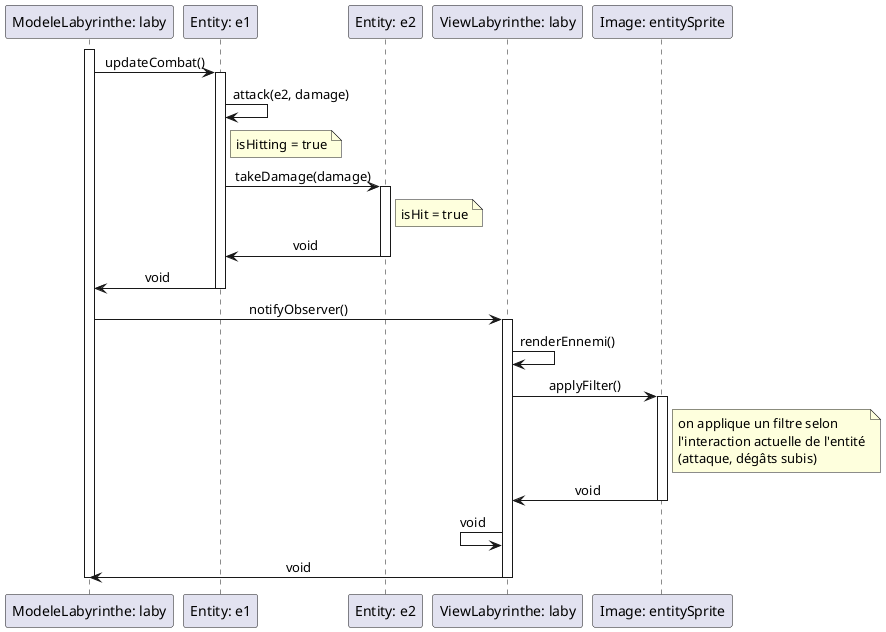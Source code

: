 @startuml

skinparam sequenceMessageAlign center

participant "ModeleLabyrinthe: laby" as m
participant "Entity: e1" as e1
participant "Entity: e2" as e2
participant "ViewLabyrinthe: laby" as v
participant "Image: entitySprite" as i

activate m
m -> e1 : updateCombat()

activate e1
e1 -> e1 : attack(e2, damage)
note right of e1
    isHitting = true
end note

e1 -> e2 : takeDamage(damage)
activate e2
note right of e2
    isHit = true
end note
e1 <- e2 : void
deactivate e2

m <- e1 : void
deactivate e1

m -> v : notifyObserver()
activate v
v -> v : renderEnnemi()

v -> i : applyFilter()
activate i
note right of i
    on applique un filtre selon
    l'interaction actuelle de l'entité
    (attaque, dégâts subis)
end note
v <- i : void
deactivate i

v <- v : void
m <- v : void
deactivate v
deactivate m

@enduml